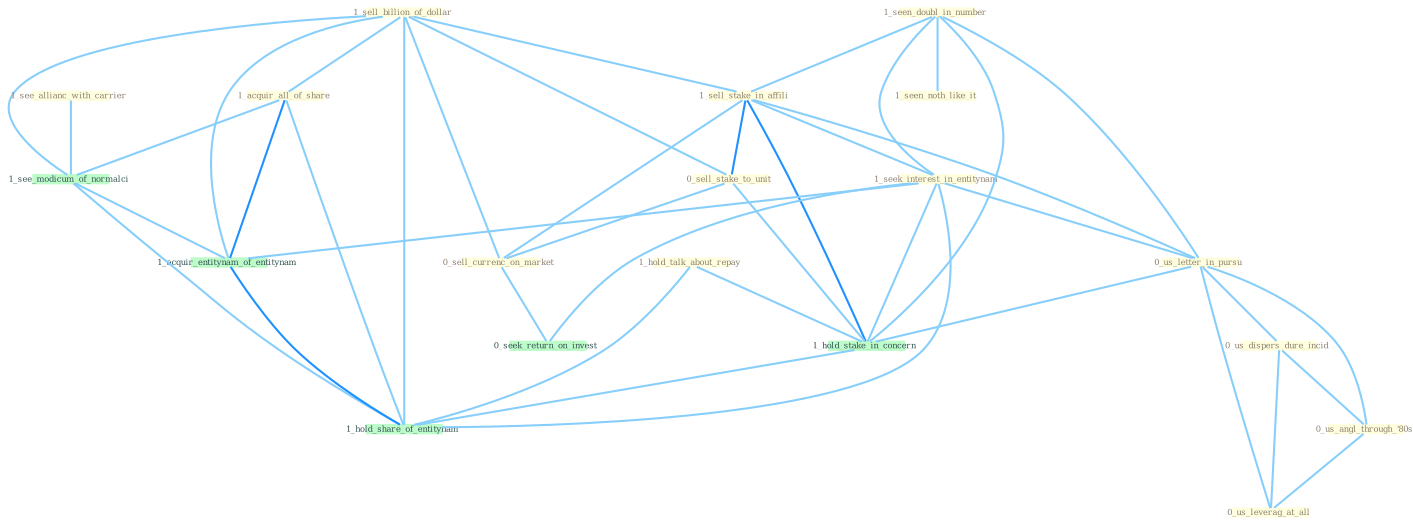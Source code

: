 Graph G{ 
    node
    [shape=polygon,style=filled,width=.5,height=.06,color="#BDFCC9",fixedsize=true,fontsize=4,
    fontcolor="#2f4f4f"];
    {node
    [color="#ffffe0", fontcolor="#8b7d6b"] "1_sell_billion_of_dollar " "1_seen_doubl_in_number " "1_sell_stake_in_affili " "0_sell_stake_to_unit " "0_sell_currenc_on_market " "1_seen_noth_like_it " "1_seek_interest_in_entitynam " "1_acquir_all_of_share " "0_us_letter_in_pursu " "1_see_allianc_with_carrier " "1_hold_talk_about_repay " "0_us_dispers_dure_incid " "0_us_angl_through_'80s " "0_us_leverag_at_all "}
{node [color="#fff0f5", fontcolor="#b22222"]}
edge [color="#B0E2FF"];

	"1_sell_billion_of_dollar " -- "1_sell_stake_in_affili " [w="1", color="#87cefa" ];
	"1_sell_billion_of_dollar " -- "0_sell_stake_to_unit " [w="1", color="#87cefa" ];
	"1_sell_billion_of_dollar " -- "0_sell_currenc_on_market " [w="1", color="#87cefa" ];
	"1_sell_billion_of_dollar " -- "1_acquir_all_of_share " [w="1", color="#87cefa" ];
	"1_sell_billion_of_dollar " -- "1_see_modicum_of_normalci " [w="1", color="#87cefa" ];
	"1_sell_billion_of_dollar " -- "1_acquir_entitynam_of_entitynam " [w="1", color="#87cefa" ];
	"1_sell_billion_of_dollar " -- "1_hold_share_of_entitynam " [w="1", color="#87cefa" ];
	"1_seen_doubl_in_number " -- "1_sell_stake_in_affili " [w="1", color="#87cefa" ];
	"1_seen_doubl_in_number " -- "1_seen_noth_like_it " [w="1", color="#87cefa" ];
	"1_seen_doubl_in_number " -- "1_seek_interest_in_entitynam " [w="1", color="#87cefa" ];
	"1_seen_doubl_in_number " -- "0_us_letter_in_pursu " [w="1", color="#87cefa" ];
	"1_seen_doubl_in_number " -- "1_hold_stake_in_concern " [w="1", color="#87cefa" ];
	"1_sell_stake_in_affili " -- "0_sell_stake_to_unit " [w="2", color="#1e90ff" , len=0.8];
	"1_sell_stake_in_affili " -- "0_sell_currenc_on_market " [w="1", color="#87cefa" ];
	"1_sell_stake_in_affili " -- "1_seek_interest_in_entitynam " [w="1", color="#87cefa" ];
	"1_sell_stake_in_affili " -- "0_us_letter_in_pursu " [w="1", color="#87cefa" ];
	"1_sell_stake_in_affili " -- "1_hold_stake_in_concern " [w="2", color="#1e90ff" , len=0.8];
	"0_sell_stake_to_unit " -- "0_sell_currenc_on_market " [w="1", color="#87cefa" ];
	"0_sell_stake_to_unit " -- "1_hold_stake_in_concern " [w="1", color="#87cefa" ];
	"0_sell_currenc_on_market " -- "0_seek_return_on_invest " [w="1", color="#87cefa" ];
	"1_seek_interest_in_entitynam " -- "0_us_letter_in_pursu " [w="1", color="#87cefa" ];
	"1_seek_interest_in_entitynam " -- "1_hold_stake_in_concern " [w="1", color="#87cefa" ];
	"1_seek_interest_in_entitynam " -- "0_seek_return_on_invest " [w="1", color="#87cefa" ];
	"1_seek_interest_in_entitynam " -- "1_acquir_entitynam_of_entitynam " [w="1", color="#87cefa" ];
	"1_seek_interest_in_entitynam " -- "1_hold_share_of_entitynam " [w="1", color="#87cefa" ];
	"1_acquir_all_of_share " -- "1_see_modicum_of_normalci " [w="1", color="#87cefa" ];
	"1_acquir_all_of_share " -- "1_acquir_entitynam_of_entitynam " [w="2", color="#1e90ff" , len=0.8];
	"1_acquir_all_of_share " -- "1_hold_share_of_entitynam " [w="1", color="#87cefa" ];
	"0_us_letter_in_pursu " -- "0_us_dispers_dure_incid " [w="1", color="#87cefa" ];
	"0_us_letter_in_pursu " -- "0_us_angl_through_'80s " [w="1", color="#87cefa" ];
	"0_us_letter_in_pursu " -- "0_us_leverag_at_all " [w="1", color="#87cefa" ];
	"0_us_letter_in_pursu " -- "1_hold_stake_in_concern " [w="1", color="#87cefa" ];
	"1_see_allianc_with_carrier " -- "1_see_modicum_of_normalci " [w="1", color="#87cefa" ];
	"1_hold_talk_about_repay " -- "1_hold_stake_in_concern " [w="1", color="#87cefa" ];
	"1_hold_talk_about_repay " -- "1_hold_share_of_entitynam " [w="1", color="#87cefa" ];
	"0_us_dispers_dure_incid " -- "0_us_angl_through_'80s " [w="1", color="#87cefa" ];
	"0_us_dispers_dure_incid " -- "0_us_leverag_at_all " [w="1", color="#87cefa" ];
	"0_us_angl_through_'80s " -- "0_us_leverag_at_all " [w="1", color="#87cefa" ];
	"1_hold_stake_in_concern " -- "1_hold_share_of_entitynam " [w="1", color="#87cefa" ];
	"1_see_modicum_of_normalci " -- "1_acquir_entitynam_of_entitynam " [w="1", color="#87cefa" ];
	"1_see_modicum_of_normalci " -- "1_hold_share_of_entitynam " [w="1", color="#87cefa" ];
	"1_acquir_entitynam_of_entitynam " -- "1_hold_share_of_entitynam " [w="2", color="#1e90ff" , len=0.8];
}